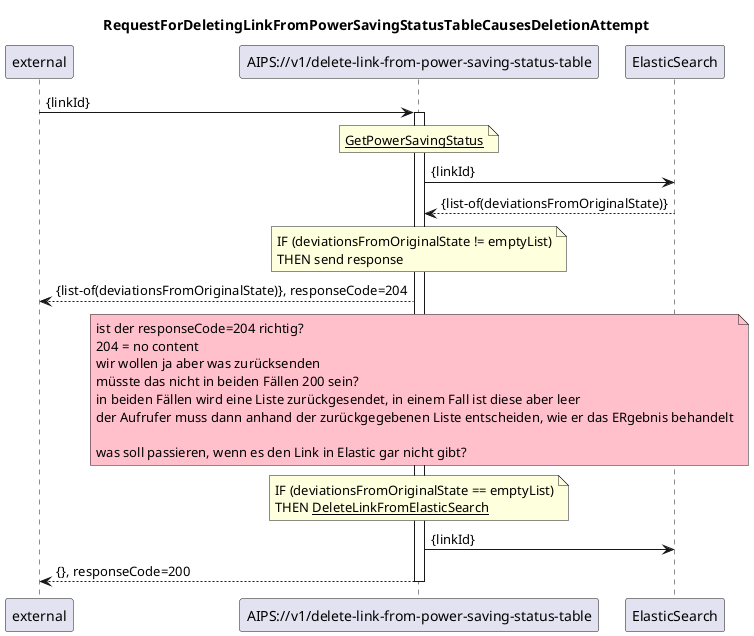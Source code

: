 @startuml 705_deleteLinkFromPowerSavingStatusTable
skinparam responseMessageBelowArrow true

title
RequestForDeletingLinkFromPowerSavingStatusTableCausesDeletionAttempt
end title

participant "external" as requestor
participant "AIPS://v1/delete-link-from-power-saving-status-table" as delete
participant "ElasticSearch" as es

requestor -> delete: {linkId}
activate delete

'get all linkIds from power saving status table
note over delete
  <u>GetPowerSavingStatus</u>
end note
delete -> es: {linkId}
es --> delete: {list-of(deviationsFromOriginalState)} 

note over delete
    IF (deviationsFromOriginalState != emptyList)
    THEN send response
end note
delete --> requestor: {list-of(deviationsFromOriginalState)}, responseCode=204

note over delete #Pink
  ist der responseCode=204 richtig?
  204 = no content
  wir wollen ja aber was zurücksenden
  müsste das nicht in beiden Fällen 200 sein?
  in beiden Fällen wird eine Liste zurückgesendet, in einem Fall ist diese aber leer
  der Aufrufer muss dann anhand der zurückgegebenen Liste entscheiden, wie er das ERgebnis behandelt

  was soll passieren, wenn es den Link in Elastic gar nicht gibt?
end note


'now cleanup
note over delete
    IF (deviationsFromOriginalState == emptyList)
    THEN <u>DeleteLinkFromElasticSearch</u>
end note
delete -> es: {linkId}

delete --> requestor: {}, responseCode=200





deactivate delete 

@enduml